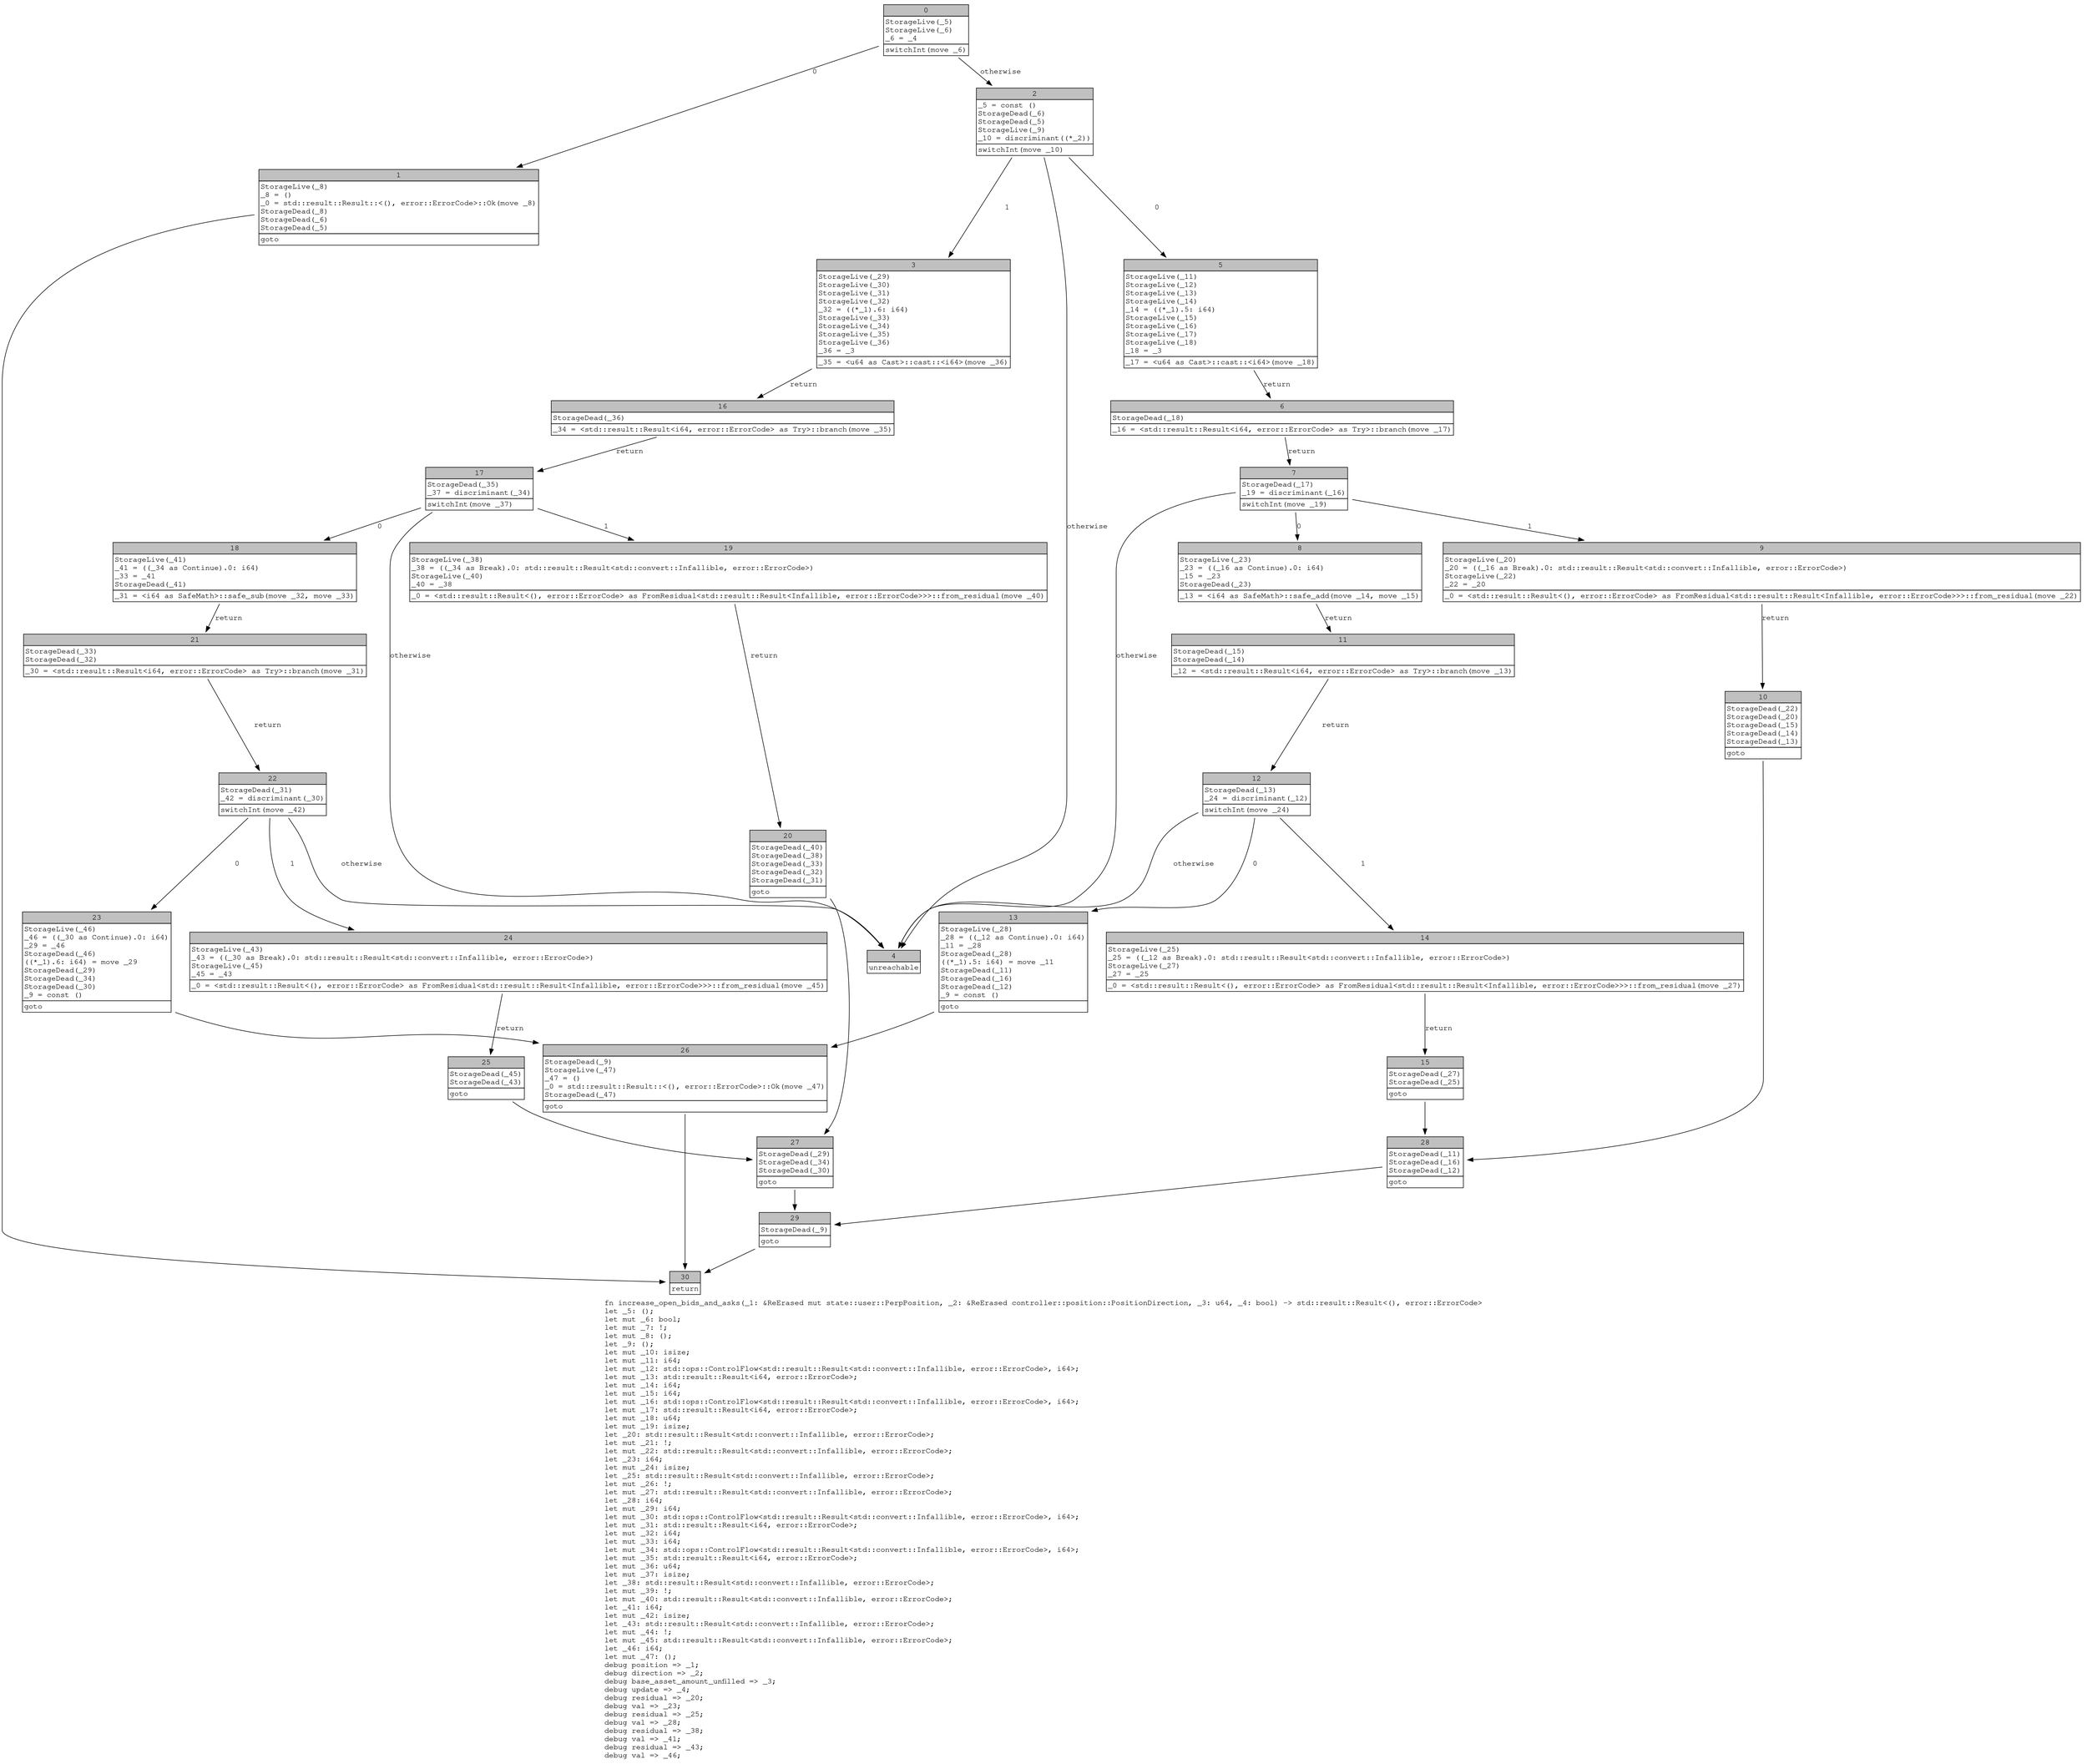 digraph Mir_0_694 {
    graph [fontname="Courier, monospace"];
    node [fontname="Courier, monospace"];
    edge [fontname="Courier, monospace"];
    label=<fn increase_open_bids_and_asks(_1: &amp;ReErased mut state::user::PerpPosition, _2: &amp;ReErased controller::position::PositionDirection, _3: u64, _4: bool) -&gt; std::result::Result&lt;(), error::ErrorCode&gt;<br align="left"/>let _5: ();<br align="left"/>let mut _6: bool;<br align="left"/>let mut _7: !;<br align="left"/>let mut _8: ();<br align="left"/>let _9: ();<br align="left"/>let mut _10: isize;<br align="left"/>let mut _11: i64;<br align="left"/>let mut _12: std::ops::ControlFlow&lt;std::result::Result&lt;std::convert::Infallible, error::ErrorCode&gt;, i64&gt;;<br align="left"/>let mut _13: std::result::Result&lt;i64, error::ErrorCode&gt;;<br align="left"/>let mut _14: i64;<br align="left"/>let mut _15: i64;<br align="left"/>let mut _16: std::ops::ControlFlow&lt;std::result::Result&lt;std::convert::Infallible, error::ErrorCode&gt;, i64&gt;;<br align="left"/>let mut _17: std::result::Result&lt;i64, error::ErrorCode&gt;;<br align="left"/>let mut _18: u64;<br align="left"/>let mut _19: isize;<br align="left"/>let _20: std::result::Result&lt;std::convert::Infallible, error::ErrorCode&gt;;<br align="left"/>let mut _21: !;<br align="left"/>let mut _22: std::result::Result&lt;std::convert::Infallible, error::ErrorCode&gt;;<br align="left"/>let _23: i64;<br align="left"/>let mut _24: isize;<br align="left"/>let _25: std::result::Result&lt;std::convert::Infallible, error::ErrorCode&gt;;<br align="left"/>let mut _26: !;<br align="left"/>let mut _27: std::result::Result&lt;std::convert::Infallible, error::ErrorCode&gt;;<br align="left"/>let _28: i64;<br align="left"/>let mut _29: i64;<br align="left"/>let mut _30: std::ops::ControlFlow&lt;std::result::Result&lt;std::convert::Infallible, error::ErrorCode&gt;, i64&gt;;<br align="left"/>let mut _31: std::result::Result&lt;i64, error::ErrorCode&gt;;<br align="left"/>let mut _32: i64;<br align="left"/>let mut _33: i64;<br align="left"/>let mut _34: std::ops::ControlFlow&lt;std::result::Result&lt;std::convert::Infallible, error::ErrorCode&gt;, i64&gt;;<br align="left"/>let mut _35: std::result::Result&lt;i64, error::ErrorCode&gt;;<br align="left"/>let mut _36: u64;<br align="left"/>let mut _37: isize;<br align="left"/>let _38: std::result::Result&lt;std::convert::Infallible, error::ErrorCode&gt;;<br align="left"/>let mut _39: !;<br align="left"/>let mut _40: std::result::Result&lt;std::convert::Infallible, error::ErrorCode&gt;;<br align="left"/>let _41: i64;<br align="left"/>let mut _42: isize;<br align="left"/>let _43: std::result::Result&lt;std::convert::Infallible, error::ErrorCode&gt;;<br align="left"/>let mut _44: !;<br align="left"/>let mut _45: std::result::Result&lt;std::convert::Infallible, error::ErrorCode&gt;;<br align="left"/>let _46: i64;<br align="left"/>let mut _47: ();<br align="left"/>debug position =&gt; _1;<br align="left"/>debug direction =&gt; _2;<br align="left"/>debug base_asset_amount_unfilled =&gt; _3;<br align="left"/>debug update =&gt; _4;<br align="left"/>debug residual =&gt; _20;<br align="left"/>debug val =&gt; _23;<br align="left"/>debug residual =&gt; _25;<br align="left"/>debug val =&gt; _28;<br align="left"/>debug residual =&gt; _38;<br align="left"/>debug val =&gt; _41;<br align="left"/>debug residual =&gt; _43;<br align="left"/>debug val =&gt; _46;<br align="left"/>>;
    bb0__0_694 [shape="none", label=<<table border="0" cellborder="1" cellspacing="0"><tr><td bgcolor="gray" align="center" colspan="1">0</td></tr><tr><td align="left" balign="left">StorageLive(_5)<br/>StorageLive(_6)<br/>_6 = _4<br/></td></tr><tr><td align="left">switchInt(move _6)</td></tr></table>>];
    bb1__0_694 [shape="none", label=<<table border="0" cellborder="1" cellspacing="0"><tr><td bgcolor="gray" align="center" colspan="1">1</td></tr><tr><td align="left" balign="left">StorageLive(_8)<br/>_8 = ()<br/>_0 = std::result::Result::&lt;(), error::ErrorCode&gt;::Ok(move _8)<br/>StorageDead(_8)<br/>StorageDead(_6)<br/>StorageDead(_5)<br/></td></tr><tr><td align="left">goto</td></tr></table>>];
    bb2__0_694 [shape="none", label=<<table border="0" cellborder="1" cellspacing="0"><tr><td bgcolor="gray" align="center" colspan="1">2</td></tr><tr><td align="left" balign="left">_5 = const ()<br/>StorageDead(_6)<br/>StorageDead(_5)<br/>StorageLive(_9)<br/>_10 = discriminant((*_2))<br/></td></tr><tr><td align="left">switchInt(move _10)</td></tr></table>>];
    bb3__0_694 [shape="none", label=<<table border="0" cellborder="1" cellspacing="0"><tr><td bgcolor="gray" align="center" colspan="1">3</td></tr><tr><td align="left" balign="left">StorageLive(_29)<br/>StorageLive(_30)<br/>StorageLive(_31)<br/>StorageLive(_32)<br/>_32 = ((*_1).6: i64)<br/>StorageLive(_33)<br/>StorageLive(_34)<br/>StorageLive(_35)<br/>StorageLive(_36)<br/>_36 = _3<br/></td></tr><tr><td align="left">_35 = &lt;u64 as Cast&gt;::cast::&lt;i64&gt;(move _36)</td></tr></table>>];
    bb4__0_694 [shape="none", label=<<table border="0" cellborder="1" cellspacing="0"><tr><td bgcolor="gray" align="center" colspan="1">4</td></tr><tr><td align="left">unreachable</td></tr></table>>];
    bb5__0_694 [shape="none", label=<<table border="0" cellborder="1" cellspacing="0"><tr><td bgcolor="gray" align="center" colspan="1">5</td></tr><tr><td align="left" balign="left">StorageLive(_11)<br/>StorageLive(_12)<br/>StorageLive(_13)<br/>StorageLive(_14)<br/>_14 = ((*_1).5: i64)<br/>StorageLive(_15)<br/>StorageLive(_16)<br/>StorageLive(_17)<br/>StorageLive(_18)<br/>_18 = _3<br/></td></tr><tr><td align="left">_17 = &lt;u64 as Cast&gt;::cast::&lt;i64&gt;(move _18)</td></tr></table>>];
    bb6__0_694 [shape="none", label=<<table border="0" cellborder="1" cellspacing="0"><tr><td bgcolor="gray" align="center" colspan="1">6</td></tr><tr><td align="left" balign="left">StorageDead(_18)<br/></td></tr><tr><td align="left">_16 = &lt;std::result::Result&lt;i64, error::ErrorCode&gt; as Try&gt;::branch(move _17)</td></tr></table>>];
    bb7__0_694 [shape="none", label=<<table border="0" cellborder="1" cellspacing="0"><tr><td bgcolor="gray" align="center" colspan="1">7</td></tr><tr><td align="left" balign="left">StorageDead(_17)<br/>_19 = discriminant(_16)<br/></td></tr><tr><td align="left">switchInt(move _19)</td></tr></table>>];
    bb8__0_694 [shape="none", label=<<table border="0" cellborder="1" cellspacing="0"><tr><td bgcolor="gray" align="center" colspan="1">8</td></tr><tr><td align="left" balign="left">StorageLive(_23)<br/>_23 = ((_16 as Continue).0: i64)<br/>_15 = _23<br/>StorageDead(_23)<br/></td></tr><tr><td align="left">_13 = &lt;i64 as SafeMath&gt;::safe_add(move _14, move _15)</td></tr></table>>];
    bb9__0_694 [shape="none", label=<<table border="0" cellborder="1" cellspacing="0"><tr><td bgcolor="gray" align="center" colspan="1">9</td></tr><tr><td align="left" balign="left">StorageLive(_20)<br/>_20 = ((_16 as Break).0: std::result::Result&lt;std::convert::Infallible, error::ErrorCode&gt;)<br/>StorageLive(_22)<br/>_22 = _20<br/></td></tr><tr><td align="left">_0 = &lt;std::result::Result&lt;(), error::ErrorCode&gt; as FromResidual&lt;std::result::Result&lt;Infallible, error::ErrorCode&gt;&gt;&gt;::from_residual(move _22)</td></tr></table>>];
    bb10__0_694 [shape="none", label=<<table border="0" cellborder="1" cellspacing="0"><tr><td bgcolor="gray" align="center" colspan="1">10</td></tr><tr><td align="left" balign="left">StorageDead(_22)<br/>StorageDead(_20)<br/>StorageDead(_15)<br/>StorageDead(_14)<br/>StorageDead(_13)<br/></td></tr><tr><td align="left">goto</td></tr></table>>];
    bb11__0_694 [shape="none", label=<<table border="0" cellborder="1" cellspacing="0"><tr><td bgcolor="gray" align="center" colspan="1">11</td></tr><tr><td align="left" balign="left">StorageDead(_15)<br/>StorageDead(_14)<br/></td></tr><tr><td align="left">_12 = &lt;std::result::Result&lt;i64, error::ErrorCode&gt; as Try&gt;::branch(move _13)</td></tr></table>>];
    bb12__0_694 [shape="none", label=<<table border="0" cellborder="1" cellspacing="0"><tr><td bgcolor="gray" align="center" colspan="1">12</td></tr><tr><td align="left" balign="left">StorageDead(_13)<br/>_24 = discriminant(_12)<br/></td></tr><tr><td align="left">switchInt(move _24)</td></tr></table>>];
    bb13__0_694 [shape="none", label=<<table border="0" cellborder="1" cellspacing="0"><tr><td bgcolor="gray" align="center" colspan="1">13</td></tr><tr><td align="left" balign="left">StorageLive(_28)<br/>_28 = ((_12 as Continue).0: i64)<br/>_11 = _28<br/>StorageDead(_28)<br/>((*_1).5: i64) = move _11<br/>StorageDead(_11)<br/>StorageDead(_16)<br/>StorageDead(_12)<br/>_9 = const ()<br/></td></tr><tr><td align="left">goto</td></tr></table>>];
    bb14__0_694 [shape="none", label=<<table border="0" cellborder="1" cellspacing="0"><tr><td bgcolor="gray" align="center" colspan="1">14</td></tr><tr><td align="left" balign="left">StorageLive(_25)<br/>_25 = ((_12 as Break).0: std::result::Result&lt;std::convert::Infallible, error::ErrorCode&gt;)<br/>StorageLive(_27)<br/>_27 = _25<br/></td></tr><tr><td align="left">_0 = &lt;std::result::Result&lt;(), error::ErrorCode&gt; as FromResidual&lt;std::result::Result&lt;Infallible, error::ErrorCode&gt;&gt;&gt;::from_residual(move _27)</td></tr></table>>];
    bb15__0_694 [shape="none", label=<<table border="0" cellborder="1" cellspacing="0"><tr><td bgcolor="gray" align="center" colspan="1">15</td></tr><tr><td align="left" balign="left">StorageDead(_27)<br/>StorageDead(_25)<br/></td></tr><tr><td align="left">goto</td></tr></table>>];
    bb16__0_694 [shape="none", label=<<table border="0" cellborder="1" cellspacing="0"><tr><td bgcolor="gray" align="center" colspan="1">16</td></tr><tr><td align="left" balign="left">StorageDead(_36)<br/></td></tr><tr><td align="left">_34 = &lt;std::result::Result&lt;i64, error::ErrorCode&gt; as Try&gt;::branch(move _35)</td></tr></table>>];
    bb17__0_694 [shape="none", label=<<table border="0" cellborder="1" cellspacing="0"><tr><td bgcolor="gray" align="center" colspan="1">17</td></tr><tr><td align="left" balign="left">StorageDead(_35)<br/>_37 = discriminant(_34)<br/></td></tr><tr><td align="left">switchInt(move _37)</td></tr></table>>];
    bb18__0_694 [shape="none", label=<<table border="0" cellborder="1" cellspacing="0"><tr><td bgcolor="gray" align="center" colspan="1">18</td></tr><tr><td align="left" balign="left">StorageLive(_41)<br/>_41 = ((_34 as Continue).0: i64)<br/>_33 = _41<br/>StorageDead(_41)<br/></td></tr><tr><td align="left">_31 = &lt;i64 as SafeMath&gt;::safe_sub(move _32, move _33)</td></tr></table>>];
    bb19__0_694 [shape="none", label=<<table border="0" cellborder="1" cellspacing="0"><tr><td bgcolor="gray" align="center" colspan="1">19</td></tr><tr><td align="left" balign="left">StorageLive(_38)<br/>_38 = ((_34 as Break).0: std::result::Result&lt;std::convert::Infallible, error::ErrorCode&gt;)<br/>StorageLive(_40)<br/>_40 = _38<br/></td></tr><tr><td align="left">_0 = &lt;std::result::Result&lt;(), error::ErrorCode&gt; as FromResidual&lt;std::result::Result&lt;Infallible, error::ErrorCode&gt;&gt;&gt;::from_residual(move _40)</td></tr></table>>];
    bb20__0_694 [shape="none", label=<<table border="0" cellborder="1" cellspacing="0"><tr><td bgcolor="gray" align="center" colspan="1">20</td></tr><tr><td align="left" balign="left">StorageDead(_40)<br/>StorageDead(_38)<br/>StorageDead(_33)<br/>StorageDead(_32)<br/>StorageDead(_31)<br/></td></tr><tr><td align="left">goto</td></tr></table>>];
    bb21__0_694 [shape="none", label=<<table border="0" cellborder="1" cellspacing="0"><tr><td bgcolor="gray" align="center" colspan="1">21</td></tr><tr><td align="left" balign="left">StorageDead(_33)<br/>StorageDead(_32)<br/></td></tr><tr><td align="left">_30 = &lt;std::result::Result&lt;i64, error::ErrorCode&gt; as Try&gt;::branch(move _31)</td></tr></table>>];
    bb22__0_694 [shape="none", label=<<table border="0" cellborder="1" cellspacing="0"><tr><td bgcolor="gray" align="center" colspan="1">22</td></tr><tr><td align="left" balign="left">StorageDead(_31)<br/>_42 = discriminant(_30)<br/></td></tr><tr><td align="left">switchInt(move _42)</td></tr></table>>];
    bb23__0_694 [shape="none", label=<<table border="0" cellborder="1" cellspacing="0"><tr><td bgcolor="gray" align="center" colspan="1">23</td></tr><tr><td align="left" balign="left">StorageLive(_46)<br/>_46 = ((_30 as Continue).0: i64)<br/>_29 = _46<br/>StorageDead(_46)<br/>((*_1).6: i64) = move _29<br/>StorageDead(_29)<br/>StorageDead(_34)<br/>StorageDead(_30)<br/>_9 = const ()<br/></td></tr><tr><td align="left">goto</td></tr></table>>];
    bb24__0_694 [shape="none", label=<<table border="0" cellborder="1" cellspacing="0"><tr><td bgcolor="gray" align="center" colspan="1">24</td></tr><tr><td align="left" balign="left">StorageLive(_43)<br/>_43 = ((_30 as Break).0: std::result::Result&lt;std::convert::Infallible, error::ErrorCode&gt;)<br/>StorageLive(_45)<br/>_45 = _43<br/></td></tr><tr><td align="left">_0 = &lt;std::result::Result&lt;(), error::ErrorCode&gt; as FromResidual&lt;std::result::Result&lt;Infallible, error::ErrorCode&gt;&gt;&gt;::from_residual(move _45)</td></tr></table>>];
    bb25__0_694 [shape="none", label=<<table border="0" cellborder="1" cellspacing="0"><tr><td bgcolor="gray" align="center" colspan="1">25</td></tr><tr><td align="left" balign="left">StorageDead(_45)<br/>StorageDead(_43)<br/></td></tr><tr><td align="left">goto</td></tr></table>>];
    bb26__0_694 [shape="none", label=<<table border="0" cellborder="1" cellspacing="0"><tr><td bgcolor="gray" align="center" colspan="1">26</td></tr><tr><td align="left" balign="left">StorageDead(_9)<br/>StorageLive(_47)<br/>_47 = ()<br/>_0 = std::result::Result::&lt;(), error::ErrorCode&gt;::Ok(move _47)<br/>StorageDead(_47)<br/></td></tr><tr><td align="left">goto</td></tr></table>>];
    bb27__0_694 [shape="none", label=<<table border="0" cellborder="1" cellspacing="0"><tr><td bgcolor="gray" align="center" colspan="1">27</td></tr><tr><td align="left" balign="left">StorageDead(_29)<br/>StorageDead(_34)<br/>StorageDead(_30)<br/></td></tr><tr><td align="left">goto</td></tr></table>>];
    bb28__0_694 [shape="none", label=<<table border="0" cellborder="1" cellspacing="0"><tr><td bgcolor="gray" align="center" colspan="1">28</td></tr><tr><td align="left" balign="left">StorageDead(_11)<br/>StorageDead(_16)<br/>StorageDead(_12)<br/></td></tr><tr><td align="left">goto</td></tr></table>>];
    bb29__0_694 [shape="none", label=<<table border="0" cellborder="1" cellspacing="0"><tr><td bgcolor="gray" align="center" colspan="1">29</td></tr><tr><td align="left" balign="left">StorageDead(_9)<br/></td></tr><tr><td align="left">goto</td></tr></table>>];
    bb30__0_694 [shape="none", label=<<table border="0" cellborder="1" cellspacing="0"><tr><td bgcolor="gray" align="center" colspan="1">30</td></tr><tr><td align="left">return</td></tr></table>>];
    bb0__0_694 -> bb1__0_694 [label="0"];
    bb0__0_694 -> bb2__0_694 [label="otherwise"];
    bb1__0_694 -> bb30__0_694 [label=""];
    bb2__0_694 -> bb5__0_694 [label="0"];
    bb2__0_694 -> bb3__0_694 [label="1"];
    bb2__0_694 -> bb4__0_694 [label="otherwise"];
    bb3__0_694 -> bb16__0_694 [label="return"];
    bb5__0_694 -> bb6__0_694 [label="return"];
    bb6__0_694 -> bb7__0_694 [label="return"];
    bb7__0_694 -> bb8__0_694 [label="0"];
    bb7__0_694 -> bb9__0_694 [label="1"];
    bb7__0_694 -> bb4__0_694 [label="otherwise"];
    bb8__0_694 -> bb11__0_694 [label="return"];
    bb9__0_694 -> bb10__0_694 [label="return"];
    bb10__0_694 -> bb28__0_694 [label=""];
    bb11__0_694 -> bb12__0_694 [label="return"];
    bb12__0_694 -> bb13__0_694 [label="0"];
    bb12__0_694 -> bb14__0_694 [label="1"];
    bb12__0_694 -> bb4__0_694 [label="otherwise"];
    bb13__0_694 -> bb26__0_694 [label=""];
    bb14__0_694 -> bb15__0_694 [label="return"];
    bb15__0_694 -> bb28__0_694 [label=""];
    bb16__0_694 -> bb17__0_694 [label="return"];
    bb17__0_694 -> bb18__0_694 [label="0"];
    bb17__0_694 -> bb19__0_694 [label="1"];
    bb17__0_694 -> bb4__0_694 [label="otherwise"];
    bb18__0_694 -> bb21__0_694 [label="return"];
    bb19__0_694 -> bb20__0_694 [label="return"];
    bb20__0_694 -> bb27__0_694 [label=""];
    bb21__0_694 -> bb22__0_694 [label="return"];
    bb22__0_694 -> bb23__0_694 [label="0"];
    bb22__0_694 -> bb24__0_694 [label="1"];
    bb22__0_694 -> bb4__0_694 [label="otherwise"];
    bb23__0_694 -> bb26__0_694 [label=""];
    bb24__0_694 -> bb25__0_694 [label="return"];
    bb25__0_694 -> bb27__0_694 [label=""];
    bb26__0_694 -> bb30__0_694 [label=""];
    bb27__0_694 -> bb29__0_694 [label=""];
    bb28__0_694 -> bb29__0_694 [label=""];
    bb29__0_694 -> bb30__0_694 [label=""];
}
